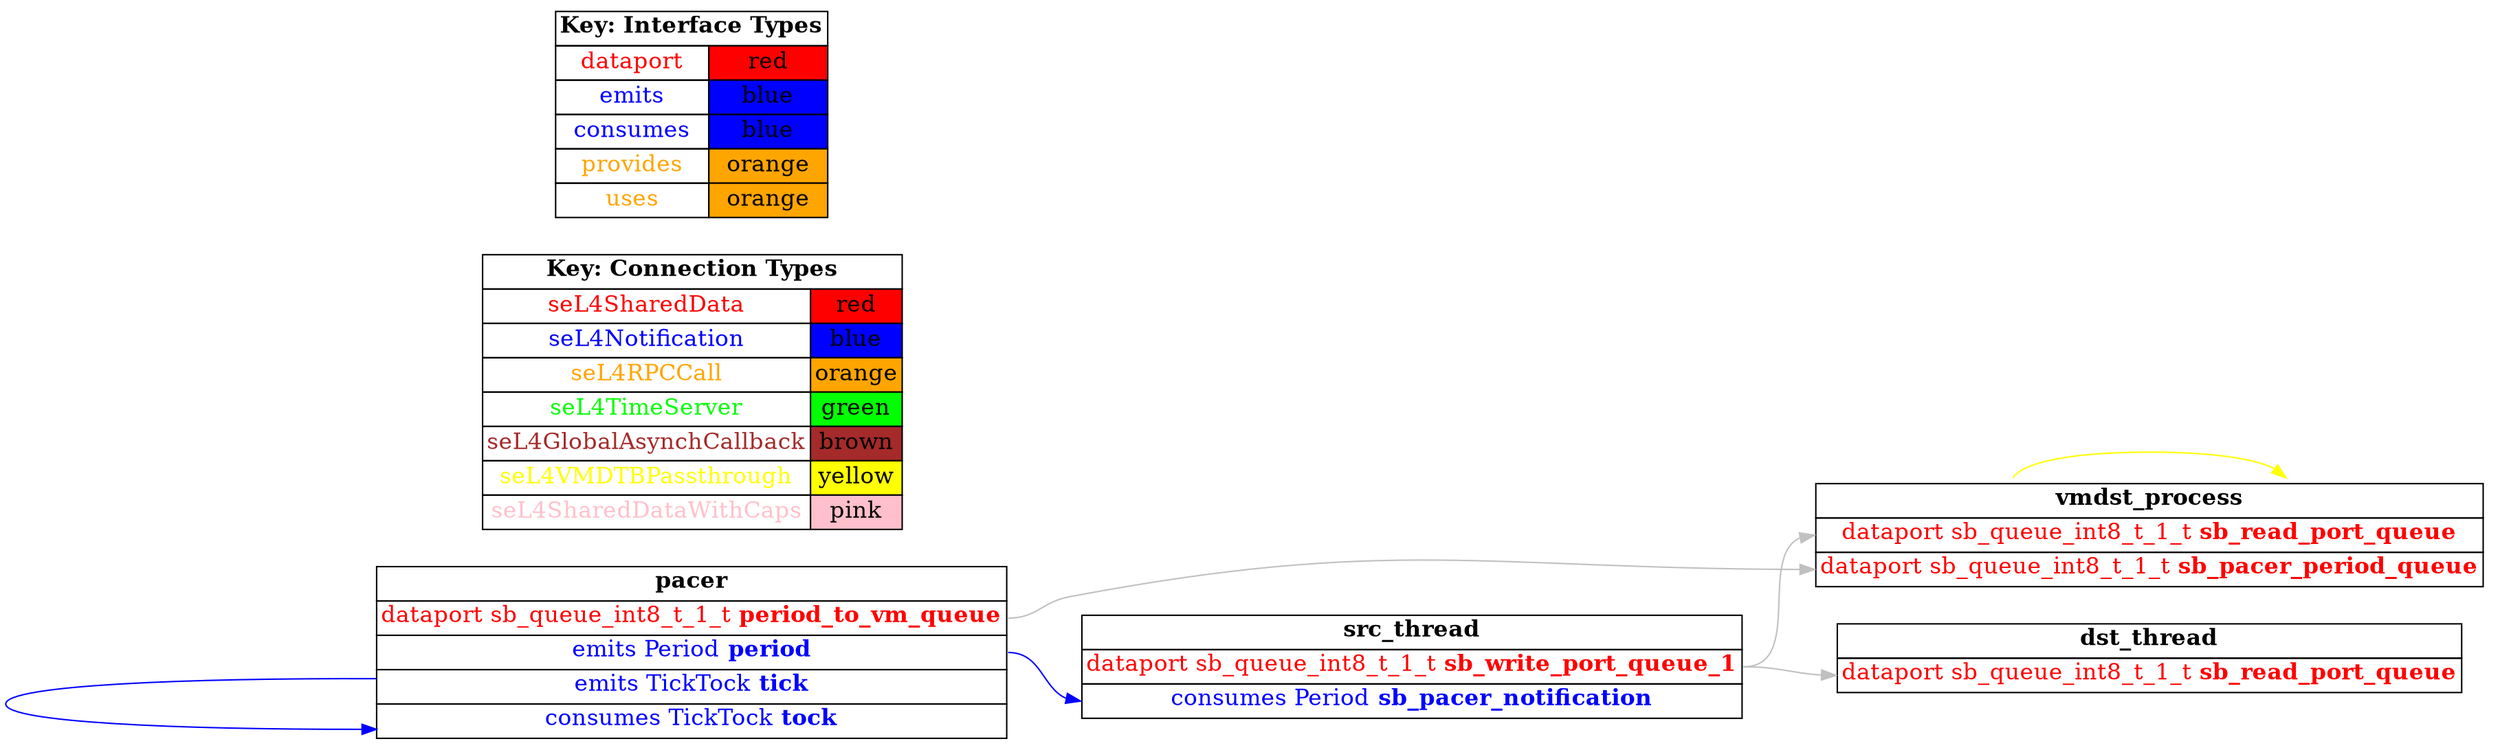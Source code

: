 digraph g {
graph [
  overlap = false,
  rankdir = "LR"
];
node [
  fontsize = "16",
  shape = "ellipse"
];
edge [
];

src_thread [
  label=<
    <TABLE BORDER="0" CELLBORDER="1" CELLSPACING="0">
      <TR><TD><B>src_thread</B></TD></TR>
      <TR><TD PORT="sb_write_port_queue_1"><FONT COLOR="red">dataport sb_queue_int8_t_1_t <B>sb_write_port_queue_1</B></FONT></TD></TR>
      <TR><TD PORT="sb_pacer_notification"><FONT COLOR="blue">consumes Period <B>sb_pacer_notification</B></FONT></TD></TR>"
    </TABLE>
  >
  shape=plaintext
];

vmdst_process [
  label=<
    <TABLE BORDER="0" CELLBORDER="1" CELLSPACING="0">
      <TR><TD><B>vmdst_process</B></TD></TR>
      <TR><TD PORT="sb_read_port_queue"><FONT COLOR="red">dataport sb_queue_int8_t_1_t <B>sb_read_port_queue</B></FONT></TD></TR>
      <TR><TD PORT="sb_pacer_period_queue"><FONT COLOR="red">dataport sb_queue_int8_t_1_t <B>sb_pacer_period_queue</B></FONT></TD></TR>"
    </TABLE>
  >
  shape=plaintext
];

dst_thread [
  label=<
    <TABLE BORDER="0" CELLBORDER="1" CELLSPACING="0">
      <TR><TD><B>dst_thread</B></TD></TR>
      <TR><TD PORT="sb_read_port_queue"><FONT COLOR="red">dataport sb_queue_int8_t_1_t <B>sb_read_port_queue</B></FONT></TD></TR>"
    </TABLE>
  >
  shape=plaintext
];

pacer [
  label=<
    <TABLE BORDER="0" CELLBORDER="1" CELLSPACING="0">
      <TR><TD><B>pacer</B></TD></TR>
      <TR><TD PORT="period_to_vm_queue"><FONT COLOR="red">dataport sb_queue_int8_t_1_t <B>period_to_vm_queue</B></FONT></TD></TR>
      <TR><TD PORT="period"><FONT COLOR="blue">emits Period <B>period</B></FONT></TD></TR>
      <TR><TD PORT="tick"><FONT COLOR="blue">emits TickTock <B>tick</B></FONT></TD></TR>
      <TR><TD PORT="tock"><FONT COLOR="blue">consumes TickTock <B>tock</B></FONT></TD></TR>"
    </TABLE>
  >
  shape=plaintext
];

connectiontypekey [
  label=<
   <TABLE BORDER="0" CELLBORDER="1" CELLSPACING="0">
     <TR><TD COLSPAN="2"><B>Key: Connection Types</B></TD></TR>
     <TR><TD><FONT COLOR="red">seL4SharedData</FONT></TD><TD BGCOLOR="red">red</TD></TR>
     <TR><TD><FONT COLOR="blue">seL4Notification</FONT></TD><TD BGCOLOR="blue">blue</TD></TR>
     <TR><TD><FONT COLOR="orange">seL4RPCCall</FONT></TD><TD BGCOLOR="orange">orange</TD></TR>
     <TR><TD><FONT COLOR="green">seL4TimeServer</FONT></TD><TD BGCOLOR="green">green</TD></TR>
     <TR><TD><FONT COLOR="brown">seL4GlobalAsynchCallback</FONT></TD><TD BGCOLOR="brown">brown</TD></TR>
     <TR><TD><FONT COLOR="yellow">seL4VMDTBPassthrough</FONT></TD><TD BGCOLOR="yellow">yellow</TD></TR>
     <TR><TD><FONT COLOR="pink">seL4SharedDataWithCaps</FONT></TD><TD BGCOLOR="pink">pink</TD></TR>
   </TABLE>
  >
  shape=plaintext
];

interfacetypekey [
  label=<
   <TABLE BORDER="0" CELLBORDER="1" CELLSPACING="0">
     <TR><TD COLSPAN="2"><B>Key: Interface Types</B></TD></TR>
     <TR><TD><FONT COLOR="red">dataport</FONT></TD><TD BGCOLOR="red">red</TD></TR>
     <TR><TD><FONT COLOR="blue">emits</FONT></TD><TD BGCOLOR="blue">blue</TD></TR>
     <TR><TD><FONT COLOR="blue">consumes</FONT></TD><TD BGCOLOR="blue">blue</TD></TR>
     <TR><TD><FONT COLOR="orange">provides</FONT></TD><TD BGCOLOR="orange">orange</TD></TR>
     <TR><TD><FONT COLOR="orange">uses</FONT></TD><TD BGCOLOR="orange">orange</TD></TR>
   </TABLE>
  >
  shape=plaintext
];

"vmdst_process":dtb_self -> "vmdst_process":dtb [
  color="yellow"
  //label = "seL4VMDTBPassthrough"
  id = conn1

];

"src_thread":sb_write_port_queue_1 -> "vmdst_process":sb_read_port_queue [
  color="grey"
  //label = "CASE_AADL_EventDataport"
  id = conn2

];

"src_thread":sb_write_port_queue_1 -> "dst_thread":sb_read_port_queue [
  color="grey"
  //label = "CASE_AADL_EventDataport"
  id = conn2

];

"pacer":tick -> "pacer":tock [
  color="blue"
  //label = "seL4Notification"
  id = conn3

];

"pacer":period -> "src_thread":sb_pacer_notification [
  color="blue"
  //label = "seL4Notification"
  id = conn4

];

"pacer":period_to_vm_queue -> "vmdst_process":sb_pacer_period_queue [
  color="grey"
  //label = "CASE_AADL_EventDataport"
  id = conn5

];

}
